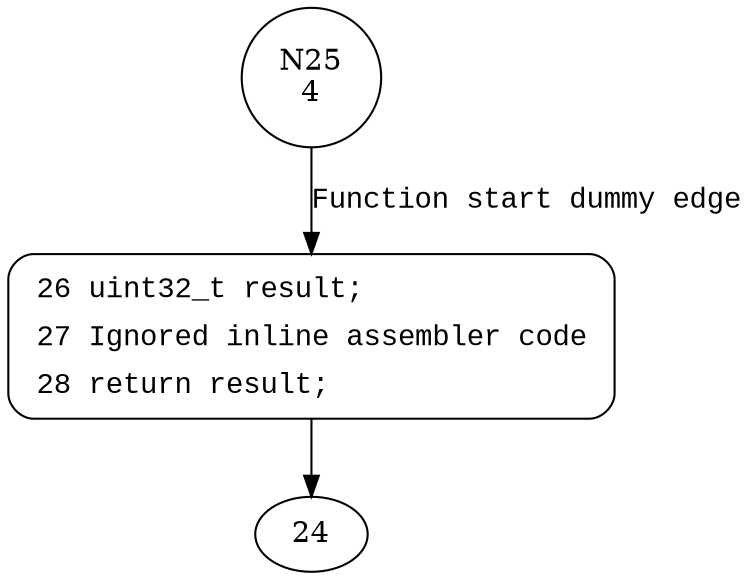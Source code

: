 digraph __get_APSR {
25 [shape="circle" label="N25\n4"]
26 [shape="circle" label="N26\n3"]
26 [style="filled,bold" penwidth="1" fillcolor="white" fontname="Courier New" shape="Mrecord" label=<<table border="0" cellborder="0" cellpadding="3" bgcolor="white"><tr><td align="right">26</td><td align="left">uint32_t result;</td></tr><tr><td align="right">27</td><td align="left">Ignored inline assembler code</td></tr><tr><td align="right">28</td><td align="left">return result;</td></tr></table>>]
26 -> 24[label=""]
25 -> 26 [label="Function start dummy edge" fontname="Courier New"]
}